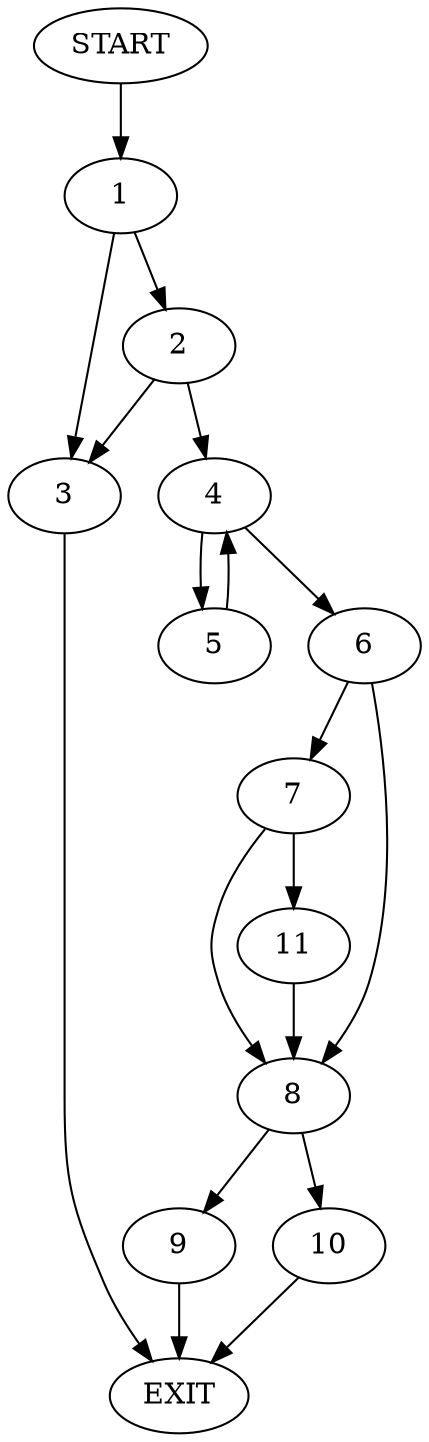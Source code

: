 digraph {
0 [label="START"]
12 [label="EXIT"]
0 -> 1
1 -> 2
1 -> 3
2 -> 4
2 -> 3
3 -> 12
4 -> 5
4 -> 6
5 -> 4
6 -> 7
6 -> 8
8 -> 9
8 -> 10
7 -> 11
7 -> 8
11 -> 8
9 -> 12
10 -> 12
}
